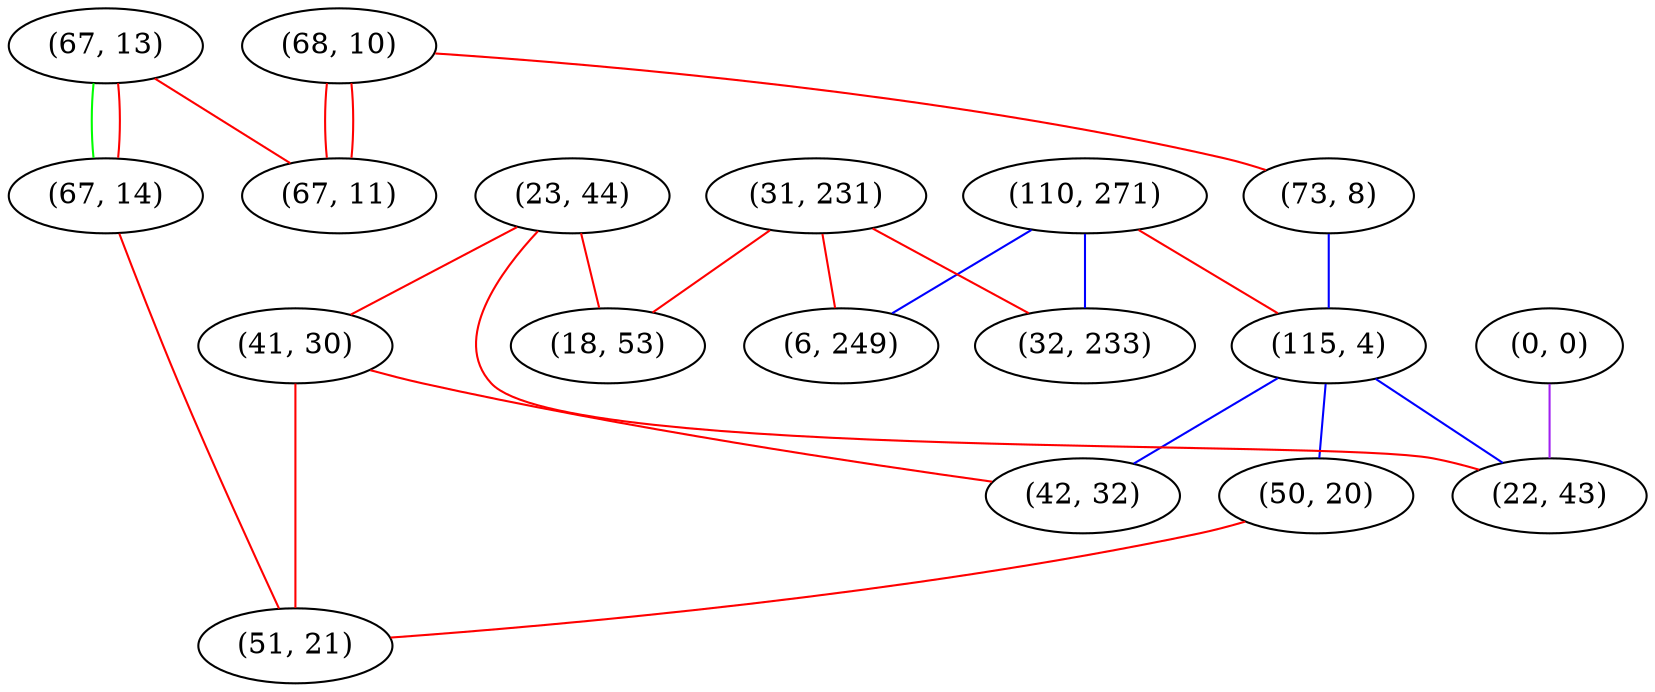 graph "" {
"(68, 10)";
"(110, 271)";
"(31, 231)";
"(67, 13)";
"(73, 8)";
"(115, 4)";
"(67, 11)";
"(50, 20)";
"(23, 44)";
"(6, 249)";
"(0, 0)";
"(41, 30)";
"(32, 233)";
"(42, 32)";
"(18, 53)";
"(22, 43)";
"(67, 14)";
"(51, 21)";
"(68, 10)" -- "(73, 8)"  [color=red, key=0, weight=1];
"(68, 10)" -- "(67, 11)"  [color=red, key=0, weight=1];
"(68, 10)" -- "(67, 11)"  [color=red, key=1, weight=1];
"(110, 271)" -- "(32, 233)"  [color=blue, key=0, weight=3];
"(110, 271)" -- "(6, 249)"  [color=blue, key=0, weight=3];
"(110, 271)" -- "(115, 4)"  [color=red, key=0, weight=1];
"(31, 231)" -- "(32, 233)"  [color=red, key=0, weight=1];
"(31, 231)" -- "(6, 249)"  [color=red, key=0, weight=1];
"(31, 231)" -- "(18, 53)"  [color=red, key=0, weight=1];
"(67, 13)" -- "(67, 11)"  [color=red, key=0, weight=1];
"(67, 13)" -- "(67, 14)"  [color=green, key=0, weight=2];
"(67, 13)" -- "(67, 14)"  [color=red, key=1, weight=1];
"(73, 8)" -- "(115, 4)"  [color=blue, key=0, weight=3];
"(115, 4)" -- "(22, 43)"  [color=blue, key=0, weight=3];
"(115, 4)" -- "(42, 32)"  [color=blue, key=0, weight=3];
"(115, 4)" -- "(50, 20)"  [color=blue, key=0, weight=3];
"(50, 20)" -- "(51, 21)"  [color=red, key=0, weight=1];
"(23, 44)" -- "(22, 43)"  [color=red, key=0, weight=1];
"(23, 44)" -- "(18, 53)"  [color=red, key=0, weight=1];
"(23, 44)" -- "(41, 30)"  [color=red, key=0, weight=1];
"(0, 0)" -- "(22, 43)"  [color=purple, key=0, weight=4];
"(41, 30)" -- "(42, 32)"  [color=red, key=0, weight=1];
"(41, 30)" -- "(51, 21)"  [color=red, key=0, weight=1];
"(67, 14)" -- "(51, 21)"  [color=red, key=0, weight=1];
}
